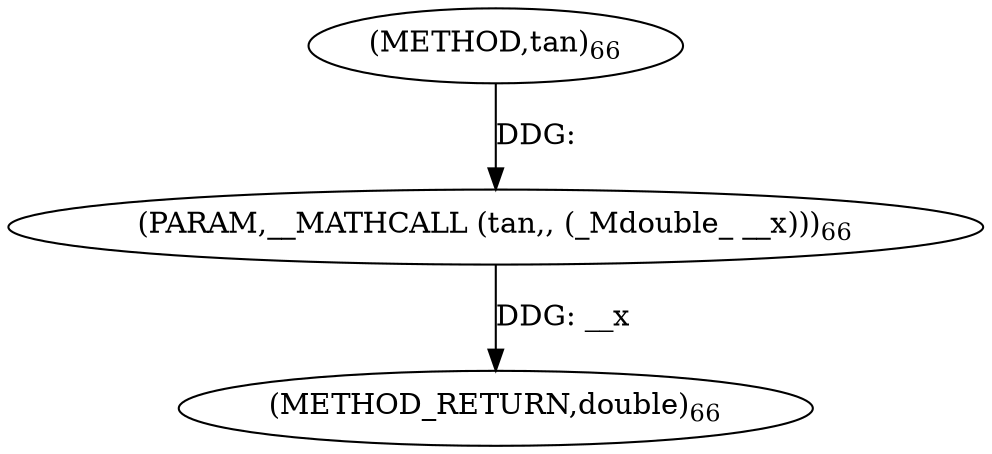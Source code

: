 digraph "tan" {  
"20535" [label = <(METHOD,tan)<SUB>66</SUB>> ]
"20537" [label = <(METHOD_RETURN,double)<SUB>66</SUB>> ]
"20536" [label = <(PARAM,__MATHCALL (tan,, (_Mdouble_ __x)))<SUB>66</SUB>> ]
  "20536" -> "20537"  [ label = "DDG: __x"] 
  "20535" -> "20536"  [ label = "DDG: "] 
}

